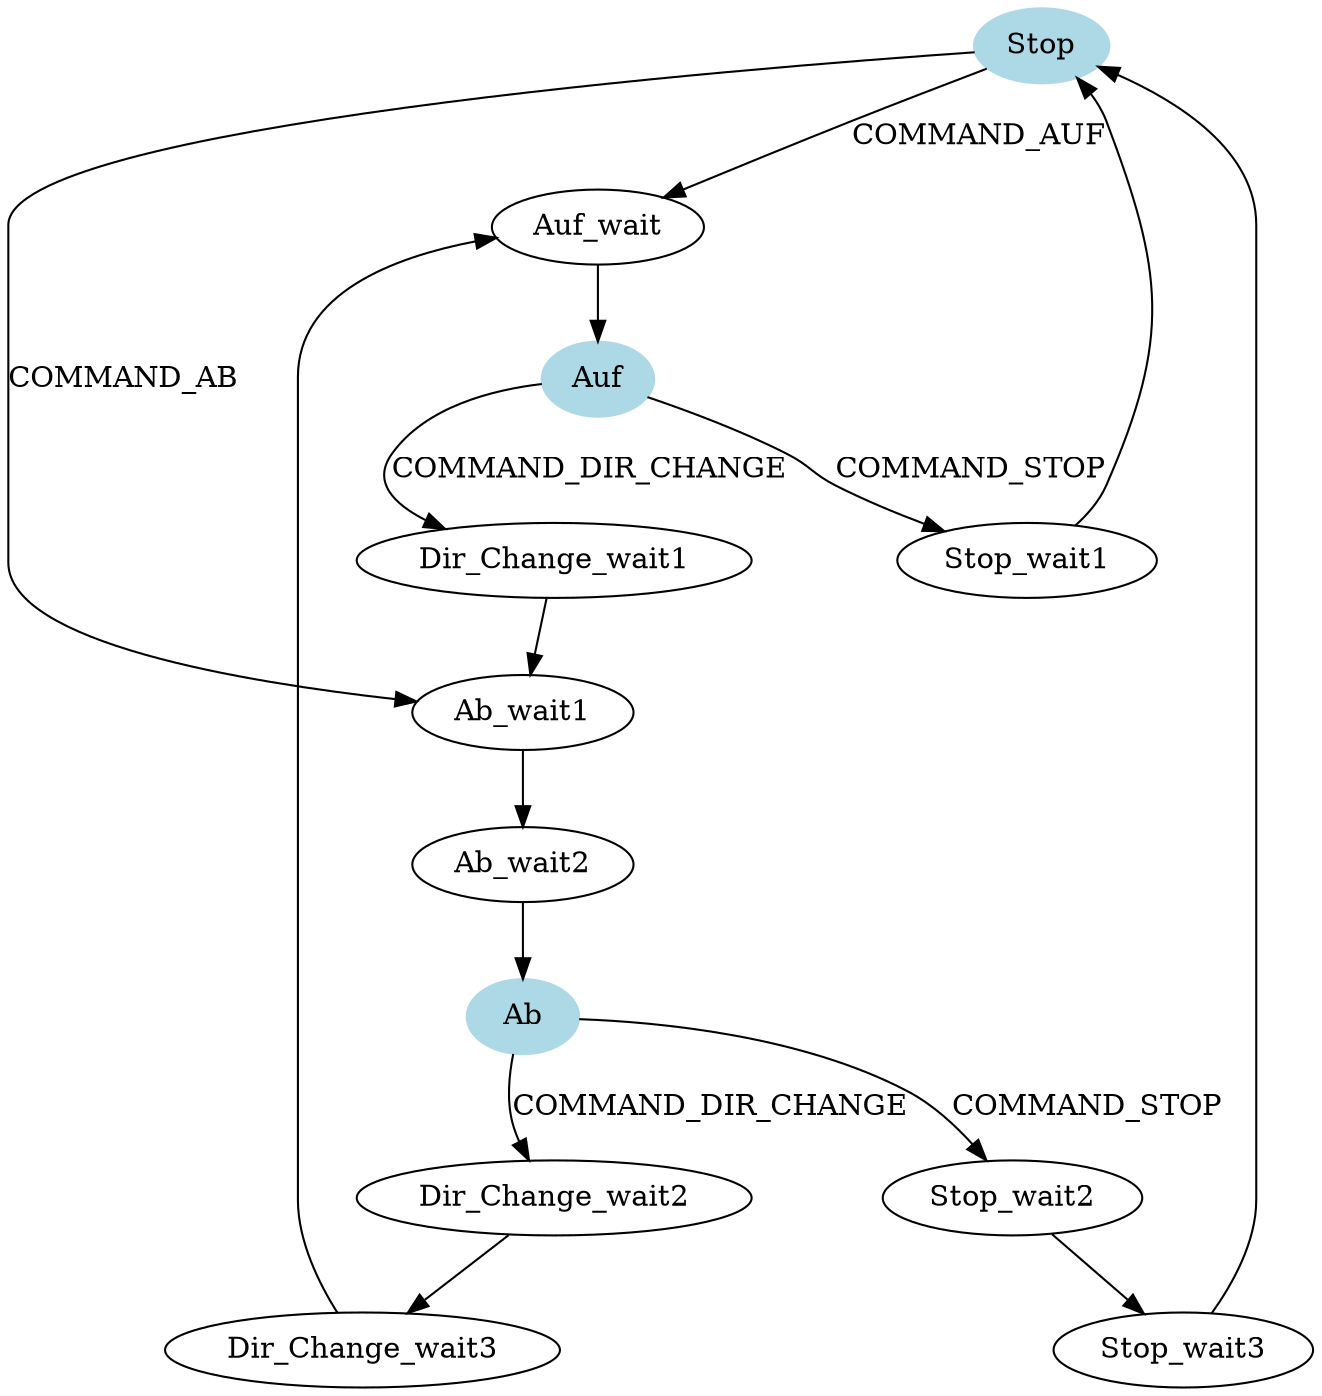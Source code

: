 digraph RolladenStatemachine
{
	Stop [style=filled,color="lightblue"];
    Auf [style=filled,color="lightblue"];
    Ab [style=filled,color="lightblue"];

    Stop -> Auf_wait [label="COMMAND_AUF"];
    Auf_wait -> Auf;
    Dir_Change_wait1 -> Ab_wait1;
    Stop -> Ab_wait1 [label="COMMAND_AB"];
    Auf -> Stop_wait1 [label="COMMAND_STOP"];
    Stop_wait1 -> Stop;
    Auf -> Dir_Change_wait1 [label="COMMAND_DIR_CHANGE"];
    Ab_wait1 -> Ab_wait2 -> Ab;
    Ab -> Stop_wait2 [label="COMMAND_STOP"];
    Stop_wait2 -> Stop_wait3 -> Stop;
    Ab -> Dir_Change_wait2 [label="COMMAND_DIR_CHANGE"];
    Dir_Change_wait2 -> Dir_Change_wait3 -> Auf_wait;

}

